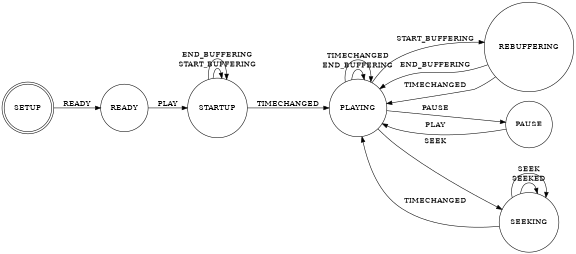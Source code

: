 @startuml
digraph finite_state_machine {
  rankdir=LR;
  size="6,5"
  node [shape = doublecircle]; SETUP;
  node [shape = circle];
  SETUP -> READY [ label = "READY"];
  READY -> STARTUP [ label = "PLAY"];
  STARTUP -> STARTUP [ label = "START_BUFFERING"];
  STARTUP -> STARTUP [ label = "END_BUFFERING"];
  STARTUP -> PLAYING [ label = "TIMECHANGED"];
  PLAYING -> REBUFFERING [ label = "START_BUFFERING"];
  REBUFFERING -> PLAYING [ label = "END_BUFFERING"];
  REBUFFERING -> PLAYING [ label = "TIMECHANGED"];
  PLAYING -> PLAYING [ label = "END_BUFFERING"];
  PLAYING -> PAUSE [ label = "PAUSE"];
  PLAYING -> PLAYING [ label = "TIMECHANGED"];
  PAUSE -> PLAYING [ label = "PLAY"];
  PLAYING -> SEEKING [ label = "SEEK" ];
  SEEKING -> SEEKING [ label = "SEEKED" ];
  SEEKING -> SEEKING [ label = "SEEK" ];
  SEEKING -> PLAYING [ label = "TIMECHANGED"];
}
@enduml